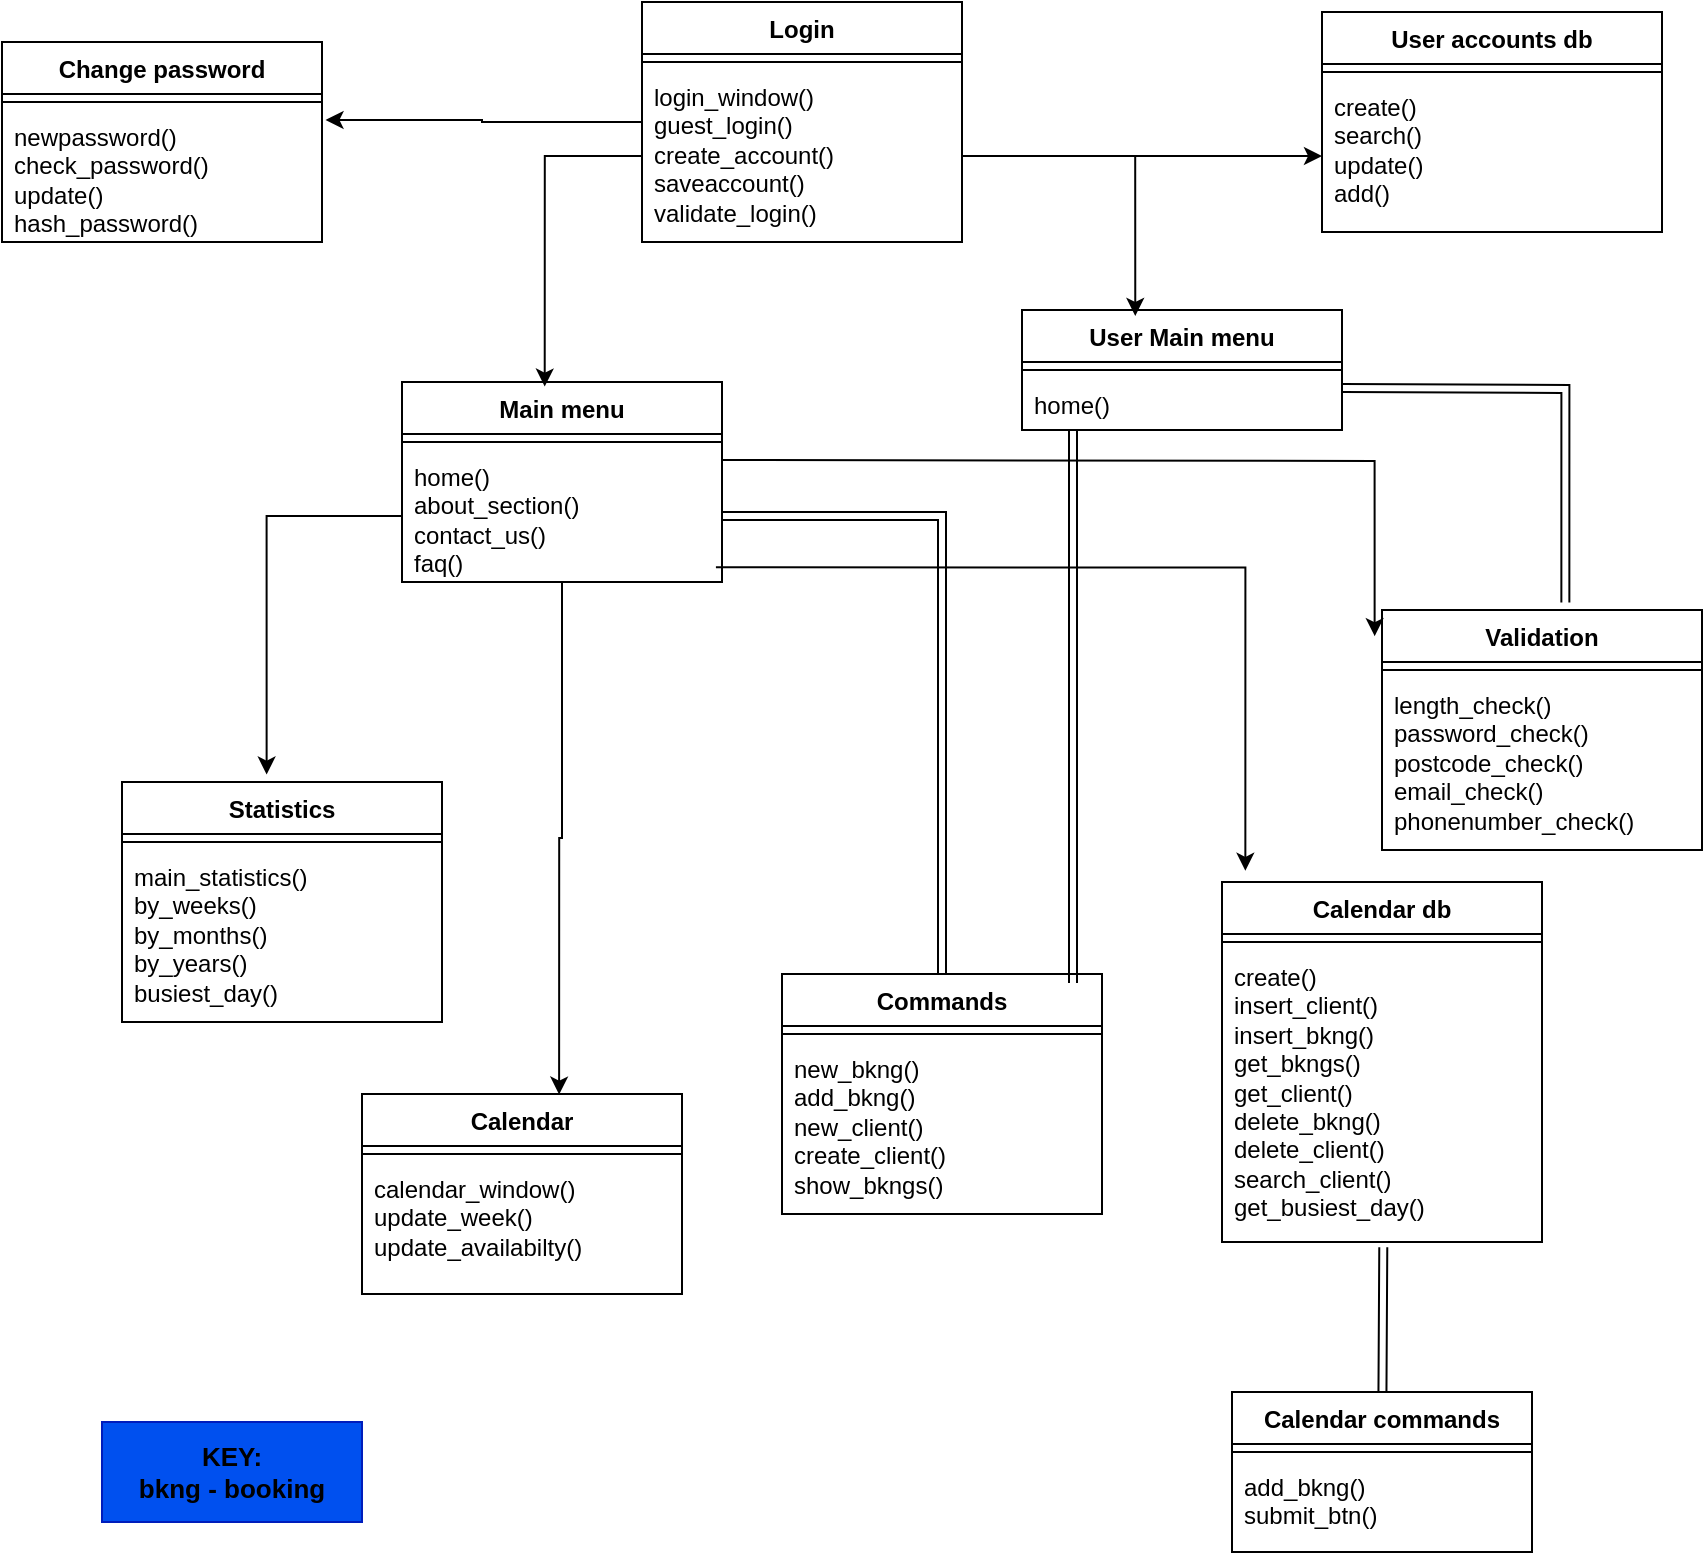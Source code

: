 <mxfile version="26.0.11">
  <diagram name="Page-1" id="c4acf3e9-155e-7222-9cf6-157b1a14988f">
    <mxGraphModel dx="1869" dy="1734" grid="1" gridSize="10" guides="1" tooltips="1" connect="1" arrows="1" fold="1" page="1" pageScale="1" pageWidth="827" pageHeight="1169" background="none" math="0" shadow="0">
      <root>
        <mxCell id="0" />
        <mxCell id="1" parent="0" />
        <mxCell id="rWbBaB_tXVkeBxF61D8e-1" value="Commands" style="swimlane;fontStyle=1;align=center;verticalAlign=top;childLayout=stackLayout;horizontal=1;startSize=26;horizontalStack=0;resizeParent=1;resizeParentMax=0;resizeLast=0;collapsible=1;marginBottom=0;whiteSpace=wrap;html=1;" parent="1" vertex="1">
          <mxGeometry x="360" y="266" width="160" height="120" as="geometry" />
        </mxCell>
        <mxCell id="rWbBaB_tXVkeBxF61D8e-3" value="" style="line;strokeWidth=1;fillColor=none;align=left;verticalAlign=middle;spacingTop=-1;spacingLeft=3;spacingRight=3;rotatable=0;labelPosition=right;points=[];portConstraint=eastwest;strokeColor=inherit;" parent="rWbBaB_tXVkeBxF61D8e-1" vertex="1">
          <mxGeometry y="26" width="160" height="8" as="geometry" />
        </mxCell>
        <mxCell id="rWbBaB_tXVkeBxF61D8e-4" value="new_bkng()&lt;div&gt;add_bkng()&lt;/div&gt;&lt;div&gt;new_client()&lt;/div&gt;&lt;div&gt;create_client()&lt;/div&gt;&lt;div&gt;show_bkngs()&lt;/div&gt;" style="text;strokeColor=none;fillColor=none;align=left;verticalAlign=top;spacingLeft=4;spacingRight=4;overflow=hidden;rotatable=0;points=[[0,0.5],[1,0.5]];portConstraint=eastwest;whiteSpace=wrap;html=1;" parent="rWbBaB_tXVkeBxF61D8e-1" vertex="1">
          <mxGeometry y="34" width="160" height="86" as="geometry" />
        </mxCell>
        <mxCell id="rWbBaB_tXVkeBxF61D8e-5" value="Calendar commands" style="swimlane;fontStyle=1;align=center;verticalAlign=top;childLayout=stackLayout;horizontal=1;startSize=26;horizontalStack=0;resizeParent=1;resizeParentMax=0;resizeLast=0;collapsible=1;marginBottom=0;whiteSpace=wrap;html=1;" parent="1" vertex="1">
          <mxGeometry x="585" y="475" width="150" height="80" as="geometry" />
        </mxCell>
        <mxCell id="rWbBaB_tXVkeBxF61D8e-7" value="" style="line;strokeWidth=1;fillColor=none;align=left;verticalAlign=middle;spacingTop=-1;spacingLeft=3;spacingRight=3;rotatable=0;labelPosition=right;points=[];portConstraint=eastwest;strokeColor=inherit;" parent="rWbBaB_tXVkeBxF61D8e-5" vertex="1">
          <mxGeometry y="26" width="150" height="8" as="geometry" />
        </mxCell>
        <mxCell id="rWbBaB_tXVkeBxF61D8e-8" value="add_bkng()&lt;div&gt;submit_btn()&lt;/div&gt;" style="text;strokeColor=none;fillColor=none;align=left;verticalAlign=top;spacingLeft=4;spacingRight=4;overflow=hidden;rotatable=0;points=[[0,0.5],[1,0.5]];portConstraint=eastwest;whiteSpace=wrap;html=1;" parent="rWbBaB_tXVkeBxF61D8e-5" vertex="1">
          <mxGeometry y="34" width="150" height="46" as="geometry" />
        </mxCell>
        <mxCell id="rWbBaB_tXVkeBxF61D8e-9" value="Login" style="swimlane;fontStyle=1;align=center;verticalAlign=top;childLayout=stackLayout;horizontal=1;startSize=26;horizontalStack=0;resizeParent=1;resizeParentMax=0;resizeLast=0;collapsible=1;marginBottom=0;whiteSpace=wrap;html=1;" parent="1" vertex="1">
          <mxGeometry x="290" y="-220" width="160" height="120" as="geometry" />
        </mxCell>
        <mxCell id="rWbBaB_tXVkeBxF61D8e-11" value="" style="line;strokeWidth=1;fillColor=none;align=left;verticalAlign=middle;spacingTop=-1;spacingLeft=3;spacingRight=3;rotatable=0;labelPosition=right;points=[];portConstraint=eastwest;strokeColor=inherit;" parent="rWbBaB_tXVkeBxF61D8e-9" vertex="1">
          <mxGeometry y="26" width="160" height="8" as="geometry" />
        </mxCell>
        <mxCell id="rWbBaB_tXVkeBxF61D8e-12" value="login_window()&lt;div&gt;guest_login()&lt;/div&gt;&lt;div&gt;create_account()&lt;/div&gt;&lt;div&gt;saveaccount()&lt;/div&gt;&lt;div&gt;validate_login()&lt;/div&gt;" style="text;strokeColor=none;fillColor=none;align=left;verticalAlign=top;spacingLeft=4;spacingRight=4;overflow=hidden;rotatable=0;points=[[0,0.5],[1,0.5]];portConstraint=eastwest;whiteSpace=wrap;html=1;" parent="rWbBaB_tXVkeBxF61D8e-9" vertex="1">
          <mxGeometry y="34" width="160" height="86" as="geometry" />
        </mxCell>
        <mxCell id="rWbBaB_tXVkeBxF61D8e-13" value="Main menu" style="swimlane;fontStyle=1;align=center;verticalAlign=top;childLayout=stackLayout;horizontal=1;startSize=26;horizontalStack=0;resizeParent=1;resizeParentMax=0;resizeLast=0;collapsible=1;marginBottom=0;whiteSpace=wrap;html=1;" parent="1" vertex="1">
          <mxGeometry x="170" y="-30" width="160" height="100" as="geometry" />
        </mxCell>
        <mxCell id="rWbBaB_tXVkeBxF61D8e-15" value="" style="line;strokeWidth=1;fillColor=none;align=left;verticalAlign=middle;spacingTop=-1;spacingLeft=3;spacingRight=3;rotatable=0;labelPosition=right;points=[];portConstraint=eastwest;strokeColor=inherit;" parent="rWbBaB_tXVkeBxF61D8e-13" vertex="1">
          <mxGeometry y="26" width="160" height="8" as="geometry" />
        </mxCell>
        <mxCell id="rWbBaB_tXVkeBxF61D8e-16" value="home()&lt;div&gt;about_section()&lt;/div&gt;&lt;div&gt;contact_us()&lt;/div&gt;&lt;div&gt;faq()&lt;/div&gt;" style="text;strokeColor=none;fillColor=none;align=left;verticalAlign=top;spacingLeft=4;spacingRight=4;overflow=hidden;rotatable=0;points=[[0,0.5],[1,0.5]];portConstraint=eastwest;whiteSpace=wrap;html=1;" parent="rWbBaB_tXVkeBxF61D8e-13" vertex="1">
          <mxGeometry y="34" width="160" height="66" as="geometry" />
        </mxCell>
        <mxCell id="rWbBaB_tXVkeBxF61D8e-17" value="Change password" style="swimlane;fontStyle=1;align=center;verticalAlign=top;childLayout=stackLayout;horizontal=1;startSize=26;horizontalStack=0;resizeParent=1;resizeParentMax=0;resizeLast=0;collapsible=1;marginBottom=0;whiteSpace=wrap;html=1;" parent="1" vertex="1">
          <mxGeometry x="-30" y="-200" width="160" height="100" as="geometry" />
        </mxCell>
        <mxCell id="rWbBaB_tXVkeBxF61D8e-19" value="" style="line;strokeWidth=1;fillColor=none;align=left;verticalAlign=middle;spacingTop=-1;spacingLeft=3;spacingRight=3;rotatable=0;labelPosition=right;points=[];portConstraint=eastwest;strokeColor=inherit;" parent="rWbBaB_tXVkeBxF61D8e-17" vertex="1">
          <mxGeometry y="26" width="160" height="8" as="geometry" />
        </mxCell>
        <mxCell id="rWbBaB_tXVkeBxF61D8e-20" value="newpassword()&lt;div&gt;check_password()&lt;/div&gt;&lt;div&gt;update()&lt;/div&gt;&lt;div&gt;hash_password()&lt;/div&gt;" style="text;strokeColor=none;fillColor=none;align=left;verticalAlign=top;spacingLeft=4;spacingRight=4;overflow=hidden;rotatable=0;points=[[0,0.5],[1,0.5]];portConstraint=eastwest;whiteSpace=wrap;html=1;" parent="rWbBaB_tXVkeBxF61D8e-17" vertex="1">
          <mxGeometry y="34" width="160" height="66" as="geometry" />
        </mxCell>
        <mxCell id="rWbBaB_tXVkeBxF61D8e-21" value="Calendar db" style="swimlane;fontStyle=1;align=center;verticalAlign=top;childLayout=stackLayout;horizontal=1;startSize=26;horizontalStack=0;resizeParent=1;resizeParentMax=0;resizeLast=0;collapsible=1;marginBottom=0;whiteSpace=wrap;html=1;" parent="1" vertex="1">
          <mxGeometry x="580" y="220" width="160" height="180" as="geometry" />
        </mxCell>
        <mxCell id="rWbBaB_tXVkeBxF61D8e-23" value="" style="line;strokeWidth=1;fillColor=none;align=left;verticalAlign=middle;spacingTop=-1;spacingLeft=3;spacingRight=3;rotatable=0;labelPosition=right;points=[];portConstraint=eastwest;strokeColor=inherit;" parent="rWbBaB_tXVkeBxF61D8e-21" vertex="1">
          <mxGeometry y="26" width="160" height="8" as="geometry" />
        </mxCell>
        <mxCell id="rWbBaB_tXVkeBxF61D8e-24" value="create()&lt;div&gt;insert_client()&lt;/div&gt;&lt;div&gt;insert_bkng()&lt;/div&gt;&lt;div&gt;get_bkngs()&lt;/div&gt;&lt;div&gt;get_client()&lt;/div&gt;&lt;div&gt;delete_bkng()&lt;/div&gt;&lt;div&gt;delete_client()&lt;/div&gt;&lt;div&gt;search_client()&lt;/div&gt;&lt;div&gt;get_busiest_day()&lt;/div&gt;" style="text;strokeColor=none;fillColor=none;align=left;verticalAlign=top;spacingLeft=4;spacingRight=4;overflow=hidden;rotatable=0;points=[[0,0.5],[1,0.5]];portConstraint=eastwest;whiteSpace=wrap;html=1;" parent="rWbBaB_tXVkeBxF61D8e-21" vertex="1">
          <mxGeometry y="34" width="160" height="146" as="geometry" />
        </mxCell>
        <mxCell id="rWbBaB_tXVkeBxF61D8e-25" value="Calendar" style="swimlane;fontStyle=1;align=center;verticalAlign=top;childLayout=stackLayout;horizontal=1;startSize=26;horizontalStack=0;resizeParent=1;resizeParentMax=0;resizeLast=0;collapsible=1;marginBottom=0;whiteSpace=wrap;html=1;" parent="1" vertex="1">
          <mxGeometry x="150" y="326" width="160" height="100" as="geometry" />
        </mxCell>
        <mxCell id="rWbBaB_tXVkeBxF61D8e-27" value="" style="line;strokeWidth=1;fillColor=none;align=left;verticalAlign=middle;spacingTop=-1;spacingLeft=3;spacingRight=3;rotatable=0;labelPosition=right;points=[];portConstraint=eastwest;strokeColor=inherit;" parent="rWbBaB_tXVkeBxF61D8e-25" vertex="1">
          <mxGeometry y="26" width="160" height="8" as="geometry" />
        </mxCell>
        <mxCell id="rWbBaB_tXVkeBxF61D8e-28" value="calendar_window()&lt;div&gt;update_week()&lt;/div&gt;&lt;div&gt;update_availabilty()&lt;/div&gt;" style="text;strokeColor=none;fillColor=none;align=left;verticalAlign=top;spacingLeft=4;spacingRight=4;overflow=hidden;rotatable=0;points=[[0,0.5],[1,0.5]];portConstraint=eastwest;whiteSpace=wrap;html=1;" parent="rWbBaB_tXVkeBxF61D8e-25" vertex="1">
          <mxGeometry y="34" width="160" height="66" as="geometry" />
        </mxCell>
        <mxCell id="rWbBaB_tXVkeBxF61D8e-29" value="Validation" style="swimlane;fontStyle=1;align=center;verticalAlign=top;childLayout=stackLayout;horizontal=1;startSize=26;horizontalStack=0;resizeParent=1;resizeParentMax=0;resizeLast=0;collapsible=1;marginBottom=0;whiteSpace=wrap;html=1;" parent="1" vertex="1">
          <mxGeometry x="660" y="84" width="160" height="120" as="geometry" />
        </mxCell>
        <mxCell id="rWbBaB_tXVkeBxF61D8e-31" value="" style="line;strokeWidth=1;fillColor=none;align=left;verticalAlign=middle;spacingTop=-1;spacingLeft=3;spacingRight=3;rotatable=0;labelPosition=right;points=[];portConstraint=eastwest;strokeColor=inherit;" parent="rWbBaB_tXVkeBxF61D8e-29" vertex="1">
          <mxGeometry y="26" width="160" height="8" as="geometry" />
        </mxCell>
        <mxCell id="rWbBaB_tXVkeBxF61D8e-32" value="length_check()&lt;div&gt;password_check()&lt;/div&gt;&lt;div&gt;postcode_check()&lt;/div&gt;&lt;div&gt;email_check()&lt;/div&gt;&lt;div&gt;phonenumber_check()&lt;/div&gt;" style="text;strokeColor=none;fillColor=none;align=left;verticalAlign=top;spacingLeft=4;spacingRight=4;overflow=hidden;rotatable=0;points=[[0,0.5],[1,0.5]];portConstraint=eastwest;whiteSpace=wrap;html=1;" parent="rWbBaB_tXVkeBxF61D8e-29" vertex="1">
          <mxGeometry y="34" width="160" height="86" as="geometry" />
        </mxCell>
        <mxCell id="rWbBaB_tXVkeBxF61D8e-33" value="Statistics" style="swimlane;fontStyle=1;align=center;verticalAlign=top;childLayout=stackLayout;horizontal=1;startSize=26;horizontalStack=0;resizeParent=1;resizeParentMax=0;resizeLast=0;collapsible=1;marginBottom=0;whiteSpace=wrap;html=1;" parent="1" vertex="1">
          <mxGeometry x="30" y="170" width="160" height="120" as="geometry" />
        </mxCell>
        <mxCell id="rWbBaB_tXVkeBxF61D8e-35" value="" style="line;strokeWidth=1;fillColor=none;align=left;verticalAlign=middle;spacingTop=-1;spacingLeft=3;spacingRight=3;rotatable=0;labelPosition=right;points=[];portConstraint=eastwest;strokeColor=inherit;" parent="rWbBaB_tXVkeBxF61D8e-33" vertex="1">
          <mxGeometry y="26" width="160" height="8" as="geometry" />
        </mxCell>
        <mxCell id="rWbBaB_tXVkeBxF61D8e-36" value="main_statistics()&lt;div&gt;by_weeks()&lt;/div&gt;&lt;div&gt;by_months()&lt;/div&gt;&lt;div&gt;by_years()&lt;/div&gt;&lt;div&gt;busiest_day()&lt;/div&gt;" style="text;strokeColor=none;fillColor=none;align=left;verticalAlign=top;spacingLeft=4;spacingRight=4;overflow=hidden;rotatable=0;points=[[0,0.5],[1,0.5]];portConstraint=eastwest;whiteSpace=wrap;html=1;" parent="rWbBaB_tXVkeBxF61D8e-33" vertex="1">
          <mxGeometry y="34" width="160" height="86" as="geometry" />
        </mxCell>
        <mxCell id="rWbBaB_tXVkeBxF61D8e-37" value="User accounts db" style="swimlane;fontStyle=1;align=center;verticalAlign=top;childLayout=stackLayout;horizontal=1;startSize=26;horizontalStack=0;resizeParent=1;resizeParentMax=0;resizeLast=0;collapsible=1;marginBottom=0;whiteSpace=wrap;html=1;" parent="1" vertex="1">
          <mxGeometry x="630" y="-215" width="170" height="110" as="geometry" />
        </mxCell>
        <mxCell id="rWbBaB_tXVkeBxF61D8e-39" value="" style="line;strokeWidth=1;fillColor=none;align=left;verticalAlign=middle;spacingTop=-1;spacingLeft=3;spacingRight=3;rotatable=0;labelPosition=right;points=[];portConstraint=eastwest;strokeColor=inherit;" parent="rWbBaB_tXVkeBxF61D8e-37" vertex="1">
          <mxGeometry y="26" width="170" height="8" as="geometry" />
        </mxCell>
        <mxCell id="rWbBaB_tXVkeBxF61D8e-40" value="create()&lt;div&gt;search()&lt;/div&gt;&lt;div&gt;update()&lt;/div&gt;&lt;div&gt;add()&lt;/div&gt;" style="text;strokeColor=none;fillColor=none;align=left;verticalAlign=top;spacingLeft=4;spacingRight=4;overflow=hidden;rotatable=0;points=[[0,0.5],[1,0.5]];portConstraint=eastwest;whiteSpace=wrap;html=1;" parent="rWbBaB_tXVkeBxF61D8e-37" vertex="1">
          <mxGeometry y="34" width="170" height="76" as="geometry" />
        </mxCell>
        <mxCell id="rWbBaB_tXVkeBxF61D8e-41" value="User Main menu" style="swimlane;fontStyle=1;align=center;verticalAlign=top;childLayout=stackLayout;horizontal=1;startSize=26;horizontalStack=0;resizeParent=1;resizeParentMax=0;resizeLast=0;collapsible=1;marginBottom=0;whiteSpace=wrap;html=1;" parent="1" vertex="1">
          <mxGeometry x="480" y="-66" width="160" height="60" as="geometry" />
        </mxCell>
        <mxCell id="rWbBaB_tXVkeBxF61D8e-43" value="" style="line;strokeWidth=1;fillColor=none;align=left;verticalAlign=middle;spacingTop=-1;spacingLeft=3;spacingRight=3;rotatable=0;labelPosition=right;points=[];portConstraint=eastwest;strokeColor=inherit;" parent="rWbBaB_tXVkeBxF61D8e-41" vertex="1">
          <mxGeometry y="26" width="160" height="8" as="geometry" />
        </mxCell>
        <mxCell id="rWbBaB_tXVkeBxF61D8e-44" value="home()" style="text;strokeColor=none;fillColor=none;align=left;verticalAlign=top;spacingLeft=4;spacingRight=4;overflow=hidden;rotatable=0;points=[[0,0.5],[1,0.5]];portConstraint=eastwest;whiteSpace=wrap;html=1;" parent="rWbBaB_tXVkeBxF61D8e-41" vertex="1">
          <mxGeometry y="34" width="160" height="26" as="geometry" />
        </mxCell>
        <mxCell id="rWbBaB_tXVkeBxF61D8e-49" style="rounded=0;orthogonalLoop=1;jettySize=auto;html=1;entryX=0.504;entryY=1.018;entryDx=0;entryDy=0;entryPerimeter=0;elbow=vertical;shape=link;" parent="1" source="rWbBaB_tXVkeBxF61D8e-5" target="rWbBaB_tXVkeBxF61D8e-24" edge="1">
          <mxGeometry relative="1" as="geometry" />
        </mxCell>
        <mxCell id="rWbBaB_tXVkeBxF61D8e-50" style="rounded=0;orthogonalLoop=1;jettySize=auto;html=1;entryX=0.452;entryY=-0.031;entryDx=0;entryDy=0;entryPerimeter=0;elbow=vertical;edgeStyle=orthogonalEdgeStyle;" parent="1" source="rWbBaB_tXVkeBxF61D8e-16" target="rWbBaB_tXVkeBxF61D8e-33" edge="1">
          <mxGeometry relative="1" as="geometry" />
        </mxCell>
        <mxCell id="rWbBaB_tXVkeBxF61D8e-52" style="edgeStyle=orthogonalEdgeStyle;rounded=0;orthogonalLoop=1;jettySize=auto;html=1;elbow=vertical;shape=link;" parent="1" source="rWbBaB_tXVkeBxF61D8e-16" target="rWbBaB_tXVkeBxF61D8e-1" edge="1">
          <mxGeometry relative="1" as="geometry" />
        </mxCell>
        <mxCell id="rWbBaB_tXVkeBxF61D8e-53" style="edgeStyle=orthogonalEdgeStyle;rounded=0;orthogonalLoop=1;jettySize=auto;html=1;entryX=0.073;entryY=-0.031;entryDx=0;entryDy=0;entryPerimeter=0;elbow=vertical;exitX=0.981;exitY=0.889;exitDx=0;exitDy=0;exitPerimeter=0;" parent="1" source="rWbBaB_tXVkeBxF61D8e-16" target="rWbBaB_tXVkeBxF61D8e-21" edge="1">
          <mxGeometry relative="1" as="geometry" />
        </mxCell>
        <mxCell id="rWbBaB_tXVkeBxF61D8e-54" style="edgeStyle=orthogonalEdgeStyle;rounded=0;orthogonalLoop=1;jettySize=auto;html=1;entryX=-0.023;entryY=0.109;entryDx=0;entryDy=0;entryPerimeter=0;" parent="1" target="rWbBaB_tXVkeBxF61D8e-29" edge="1">
          <mxGeometry relative="1" as="geometry">
            <mxPoint x="330" y="9" as="sourcePoint" />
          </mxGeometry>
        </mxCell>
        <mxCell id="rWbBaB_tXVkeBxF61D8e-55" style="edgeStyle=orthogonalEdgeStyle;rounded=0;orthogonalLoop=1;jettySize=auto;html=1;entryX=0.573;entryY=-0.031;entryDx=0;entryDy=0;entryPerimeter=0;elbow=vertical;shape=link;" parent="1" target="rWbBaB_tXVkeBxF61D8e-29" edge="1">
          <mxGeometry relative="1" as="geometry">
            <mxPoint x="640" y="-27" as="sourcePoint" />
          </mxGeometry>
        </mxCell>
        <mxCell id="pApXSgo7IorQgsDPQyDw-1" style="edgeStyle=orthogonalEdgeStyle;rounded=0;orthogonalLoop=1;jettySize=auto;html=1;entryX=0;entryY=0.5;entryDx=0;entryDy=0;" edge="1" parent="1" source="rWbBaB_tXVkeBxF61D8e-12" target="rWbBaB_tXVkeBxF61D8e-40">
          <mxGeometry relative="1" as="geometry" />
        </mxCell>
        <mxCell id="pApXSgo7IorQgsDPQyDw-2" style="edgeStyle=orthogonalEdgeStyle;rounded=0;orthogonalLoop=1;jettySize=auto;html=1;entryX=1.011;entryY=0.39;entryDx=0;entryDy=0;entryPerimeter=0;" edge="1" parent="1" source="rWbBaB_tXVkeBxF61D8e-9" target="rWbBaB_tXVkeBxF61D8e-17">
          <mxGeometry relative="1" as="geometry" />
        </mxCell>
        <mxCell id="pApXSgo7IorQgsDPQyDw-3" style="edgeStyle=orthogonalEdgeStyle;rounded=0;orthogonalLoop=1;jettySize=auto;html=1;entryX=0.446;entryY=0.023;entryDx=0;entryDy=0;entryPerimeter=0;" edge="1" parent="1" source="rWbBaB_tXVkeBxF61D8e-12" target="rWbBaB_tXVkeBxF61D8e-13">
          <mxGeometry relative="1" as="geometry" />
        </mxCell>
        <mxCell id="pApXSgo7IorQgsDPQyDw-4" style="edgeStyle=orthogonalEdgeStyle;rounded=0;orthogonalLoop=1;jettySize=auto;html=1;entryX=0.354;entryY=0.05;entryDx=0;entryDy=0;entryPerimeter=0;" edge="1" parent="1" source="rWbBaB_tXVkeBxF61D8e-12" target="rWbBaB_tXVkeBxF61D8e-41">
          <mxGeometry relative="1" as="geometry" />
        </mxCell>
        <mxCell id="pApXSgo7IorQgsDPQyDw-5" style="rounded=0;orthogonalLoop=1;jettySize=auto;html=1;entryX=0.909;entryY=0.037;entryDx=0;entryDy=0;entryPerimeter=0;shape=link;edgeStyle=elbowEdgeStyle;" edge="1" parent="1" source="rWbBaB_tXVkeBxF61D8e-41" target="rWbBaB_tXVkeBxF61D8e-1">
          <mxGeometry relative="1" as="geometry" />
        </mxCell>
        <mxCell id="pApXSgo7IorQgsDPQyDw-6" style="edgeStyle=orthogonalEdgeStyle;rounded=0;orthogonalLoop=1;jettySize=auto;html=1;entryX=0.616;entryY=0.003;entryDx=0;entryDy=0;entryPerimeter=0;" edge="1" parent="1" source="rWbBaB_tXVkeBxF61D8e-13" target="rWbBaB_tXVkeBxF61D8e-25">
          <mxGeometry relative="1" as="geometry" />
        </mxCell>
        <mxCell id="pApXSgo7IorQgsDPQyDw-7" value="KEY:&lt;div&gt;bkng - booking&lt;/div&gt;" style="text;html=1;align=center;verticalAlign=middle;whiteSpace=wrap;rounded=0;fillColor=#0050ef;fontColor=light-dark(#000000, #121212);strokeColor=#001DBC;fontStyle=1;fontSize=13;" vertex="1" parent="1">
          <mxGeometry x="20" y="490" width="130" height="50" as="geometry" />
        </mxCell>
      </root>
    </mxGraphModel>
  </diagram>
</mxfile>
